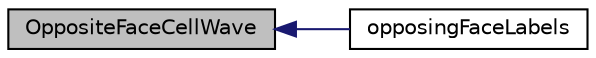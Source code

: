 digraph "OppositeFaceCellWave"
{
  bgcolor="transparent";
  edge [fontname="Helvetica",fontsize="10",labelfontname="Helvetica",labelfontsize="10"];
  node [fontname="Helvetica",fontsize="10",shape=record];
  rankdir="LR";
  Node50 [label="OppositeFaceCellWave",height=0.2,width=0.4,color="black", fillcolor="grey75", style="filled", fontcolor="black"];
  Node50 -> Node51 [dir="back",color="midnightblue",fontsize="10",style="solid",fontname="Helvetica"];
  Node51 [label="opposingFaceLabels",height=0.2,width=0.4,color="black",URL="$a30305.html#aafb23cecea2749275cc7727059006e38",tooltip="Determine &#39;opposite&#39; faces (= faces not sharing a vertex) on cell. "];
}
